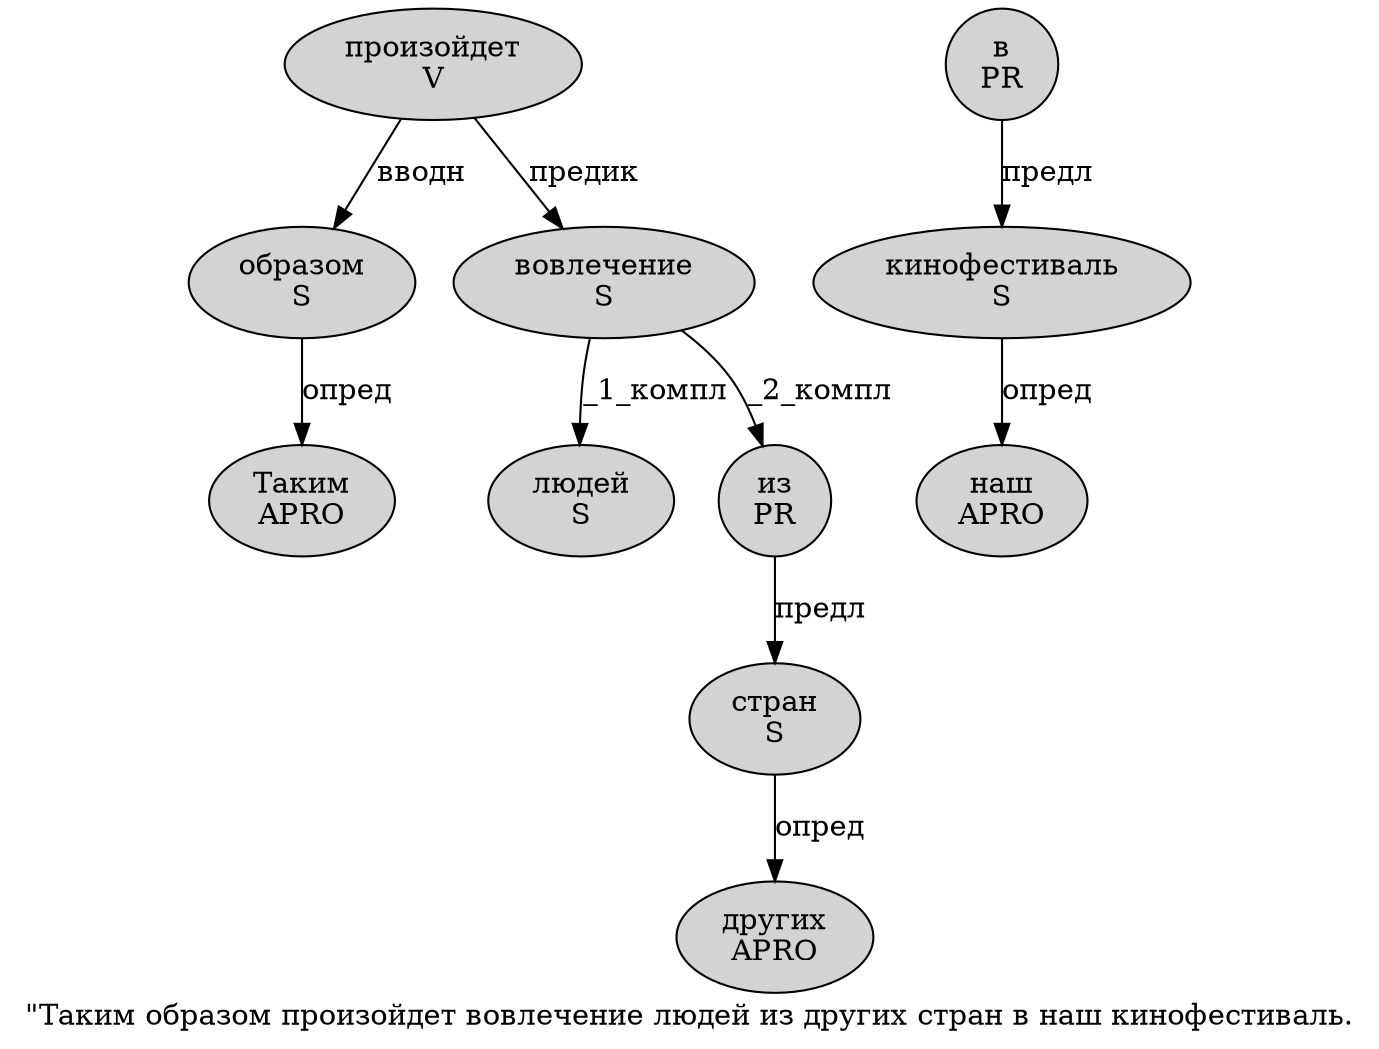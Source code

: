 digraph SENTENCE_591 {
	graph [label="\"Таким образом произойдет вовлечение людей из других стран в наш кинофестиваль."]
	node [style=filled]
		1 [label="Таким
APRO" color="" fillcolor=lightgray penwidth=1 shape=ellipse]
		2 [label="образом
S" color="" fillcolor=lightgray penwidth=1 shape=ellipse]
		3 [label="произойдет
V" color="" fillcolor=lightgray penwidth=1 shape=ellipse]
		4 [label="вовлечение
S" color="" fillcolor=lightgray penwidth=1 shape=ellipse]
		5 [label="людей
S" color="" fillcolor=lightgray penwidth=1 shape=ellipse]
		6 [label="из
PR" color="" fillcolor=lightgray penwidth=1 shape=ellipse]
		7 [label="других
APRO" color="" fillcolor=lightgray penwidth=1 shape=ellipse]
		8 [label="стран
S" color="" fillcolor=lightgray penwidth=1 shape=ellipse]
		9 [label="в
PR" color="" fillcolor=lightgray penwidth=1 shape=ellipse]
		10 [label="наш
APRO" color="" fillcolor=lightgray penwidth=1 shape=ellipse]
		11 [label="кинофестиваль
S" color="" fillcolor=lightgray penwidth=1 shape=ellipse]
			4 -> 5 [label="_1_компл"]
			4 -> 6 [label="_2_компл"]
			3 -> 2 [label="вводн"]
			3 -> 4 [label="предик"]
			11 -> 10 [label="опред"]
			8 -> 7 [label="опред"]
			6 -> 8 [label="предл"]
			9 -> 11 [label="предл"]
			2 -> 1 [label="опред"]
}